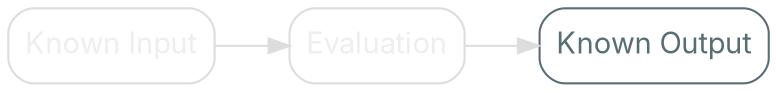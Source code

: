 digraph {
    bgcolor=transparent
    rankdir=LR

    // Default theme: enabled
    node[shape="rectangle" style="rounded,filled" color="#586E75" fillcolor="#ffffff" fontcolor="#586E75" fontname="Inter,Arial"]
    edge[color="#586E75" fontcolor="#000000" fontname="Inter,Arial" fontsize=11]

    Input[label="Known Input" color="#dddddd" fontcolor="#eeeeee"]
    Evaluation[color="#dddddd" fontcolor="#eeeeee"]
    Analysis[label="Known Output"]

    Input -> Evaluation[color="#dddddd"]
    Evaluation -> Analysis[color="#dddddd"]
}
